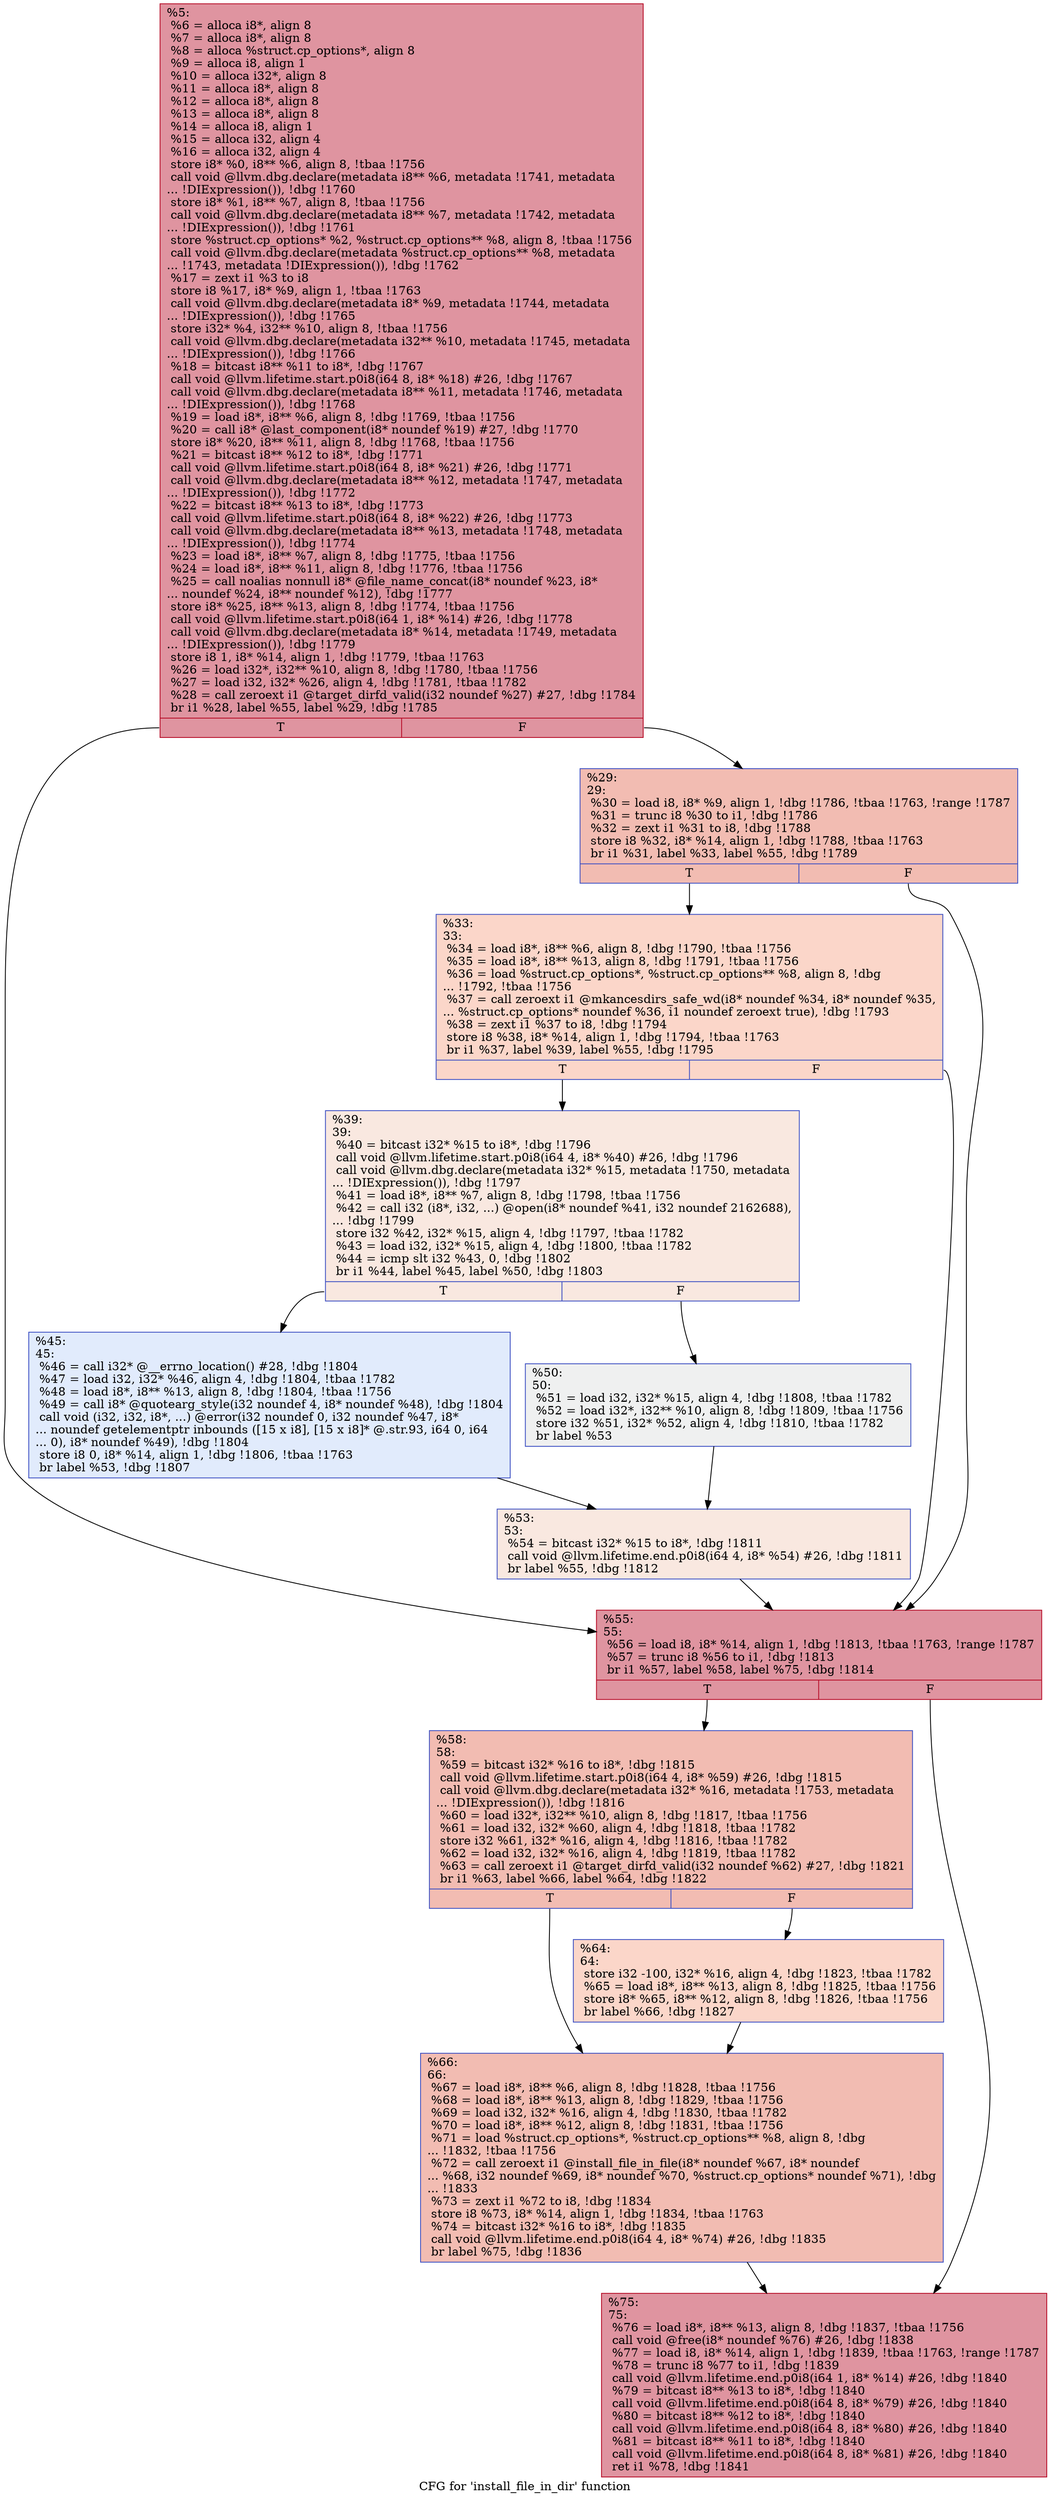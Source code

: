 digraph "CFG for 'install_file_in_dir' function" {
	label="CFG for 'install_file_in_dir' function";

	Node0x16d5590 [shape=record,color="#b70d28ff", style=filled, fillcolor="#b70d2870",label="{%5:\l  %6 = alloca i8*, align 8\l  %7 = alloca i8*, align 8\l  %8 = alloca %struct.cp_options*, align 8\l  %9 = alloca i8, align 1\l  %10 = alloca i32*, align 8\l  %11 = alloca i8*, align 8\l  %12 = alloca i8*, align 8\l  %13 = alloca i8*, align 8\l  %14 = alloca i8, align 1\l  %15 = alloca i32, align 4\l  %16 = alloca i32, align 4\l  store i8* %0, i8** %6, align 8, !tbaa !1756\l  call void @llvm.dbg.declare(metadata i8** %6, metadata !1741, metadata\l... !DIExpression()), !dbg !1760\l  store i8* %1, i8** %7, align 8, !tbaa !1756\l  call void @llvm.dbg.declare(metadata i8** %7, metadata !1742, metadata\l... !DIExpression()), !dbg !1761\l  store %struct.cp_options* %2, %struct.cp_options** %8, align 8, !tbaa !1756\l  call void @llvm.dbg.declare(metadata %struct.cp_options** %8, metadata\l... !1743, metadata !DIExpression()), !dbg !1762\l  %17 = zext i1 %3 to i8\l  store i8 %17, i8* %9, align 1, !tbaa !1763\l  call void @llvm.dbg.declare(metadata i8* %9, metadata !1744, metadata\l... !DIExpression()), !dbg !1765\l  store i32* %4, i32** %10, align 8, !tbaa !1756\l  call void @llvm.dbg.declare(metadata i32** %10, metadata !1745, metadata\l... !DIExpression()), !dbg !1766\l  %18 = bitcast i8** %11 to i8*, !dbg !1767\l  call void @llvm.lifetime.start.p0i8(i64 8, i8* %18) #26, !dbg !1767\l  call void @llvm.dbg.declare(metadata i8** %11, metadata !1746, metadata\l... !DIExpression()), !dbg !1768\l  %19 = load i8*, i8** %6, align 8, !dbg !1769, !tbaa !1756\l  %20 = call i8* @last_component(i8* noundef %19) #27, !dbg !1770\l  store i8* %20, i8** %11, align 8, !dbg !1768, !tbaa !1756\l  %21 = bitcast i8** %12 to i8*, !dbg !1771\l  call void @llvm.lifetime.start.p0i8(i64 8, i8* %21) #26, !dbg !1771\l  call void @llvm.dbg.declare(metadata i8** %12, metadata !1747, metadata\l... !DIExpression()), !dbg !1772\l  %22 = bitcast i8** %13 to i8*, !dbg !1773\l  call void @llvm.lifetime.start.p0i8(i64 8, i8* %22) #26, !dbg !1773\l  call void @llvm.dbg.declare(metadata i8** %13, metadata !1748, metadata\l... !DIExpression()), !dbg !1774\l  %23 = load i8*, i8** %7, align 8, !dbg !1775, !tbaa !1756\l  %24 = load i8*, i8** %11, align 8, !dbg !1776, !tbaa !1756\l  %25 = call noalias nonnull i8* @file_name_concat(i8* noundef %23, i8*\l... noundef %24, i8** noundef %12), !dbg !1777\l  store i8* %25, i8** %13, align 8, !dbg !1774, !tbaa !1756\l  call void @llvm.lifetime.start.p0i8(i64 1, i8* %14) #26, !dbg !1778\l  call void @llvm.dbg.declare(metadata i8* %14, metadata !1749, metadata\l... !DIExpression()), !dbg !1779\l  store i8 1, i8* %14, align 1, !dbg !1779, !tbaa !1763\l  %26 = load i32*, i32** %10, align 8, !dbg !1780, !tbaa !1756\l  %27 = load i32, i32* %26, align 4, !dbg !1781, !tbaa !1782\l  %28 = call zeroext i1 @target_dirfd_valid(i32 noundef %27) #27, !dbg !1784\l  br i1 %28, label %55, label %29, !dbg !1785\l|{<s0>T|<s1>F}}"];
	Node0x16d5590:s0 -> Node0x16d5930;
	Node0x16d5590:s1 -> Node0x16d5750;
	Node0x16d5750 [shape=record,color="#3d50c3ff", style=filled, fillcolor="#e1675170",label="{%29:\l29:                                               \l  %30 = load i8, i8* %9, align 1, !dbg !1786, !tbaa !1763, !range !1787\l  %31 = trunc i8 %30 to i1, !dbg !1786\l  %32 = zext i1 %31 to i8, !dbg !1788\l  store i8 %32, i8* %14, align 1, !dbg !1788, !tbaa !1763\l  br i1 %31, label %33, label %55, !dbg !1789\l|{<s0>T|<s1>F}}"];
	Node0x16d5750:s0 -> Node0x16d57a0;
	Node0x16d5750:s1 -> Node0x16d5930;
	Node0x16d57a0 [shape=record,color="#3d50c3ff", style=filled, fillcolor="#f6a38570",label="{%33:\l33:                                               \l  %34 = load i8*, i8** %6, align 8, !dbg !1790, !tbaa !1756\l  %35 = load i8*, i8** %13, align 8, !dbg !1791, !tbaa !1756\l  %36 = load %struct.cp_options*, %struct.cp_options** %8, align 8, !dbg\l... !1792, !tbaa !1756\l  %37 = call zeroext i1 @mkancesdirs_safe_wd(i8* noundef %34, i8* noundef %35,\l... %struct.cp_options* noundef %36, i1 noundef zeroext true), !dbg !1793\l  %38 = zext i1 %37 to i8, !dbg !1794\l  store i8 %38, i8* %14, align 1, !dbg !1794, !tbaa !1763\l  br i1 %37, label %39, label %55, !dbg !1795\l|{<s0>T|<s1>F}}"];
	Node0x16d57a0:s0 -> Node0x16d57f0;
	Node0x16d57a0:s1 -> Node0x16d5930;
	Node0x16d57f0 [shape=record,color="#3d50c3ff", style=filled, fillcolor="#f1ccb870",label="{%39:\l39:                                               \l  %40 = bitcast i32* %15 to i8*, !dbg !1796\l  call void @llvm.lifetime.start.p0i8(i64 4, i8* %40) #26, !dbg !1796\l  call void @llvm.dbg.declare(metadata i32* %15, metadata !1750, metadata\l... !DIExpression()), !dbg !1797\l  %41 = load i8*, i8** %7, align 8, !dbg !1798, !tbaa !1756\l  %42 = call i32 (i8*, i32, ...) @open(i8* noundef %41, i32 noundef 2162688),\l... !dbg !1799\l  store i32 %42, i32* %15, align 4, !dbg !1797, !tbaa !1782\l  %43 = load i32, i32* %15, align 4, !dbg !1800, !tbaa !1782\l  %44 = icmp slt i32 %43, 0, !dbg !1802\l  br i1 %44, label %45, label %50, !dbg !1803\l|{<s0>T|<s1>F}}"];
	Node0x16d57f0:s0 -> Node0x16d5840;
	Node0x16d57f0:s1 -> Node0x16d5890;
	Node0x16d5840 [shape=record,color="#3d50c3ff", style=filled, fillcolor="#bbd1f870",label="{%45:\l45:                                               \l  %46 = call i32* @__errno_location() #28, !dbg !1804\l  %47 = load i32, i32* %46, align 4, !dbg !1804, !tbaa !1782\l  %48 = load i8*, i8** %13, align 8, !dbg !1804, !tbaa !1756\l  %49 = call i8* @quotearg_style(i32 noundef 4, i8* noundef %48), !dbg !1804\l  call void (i32, i32, i8*, ...) @error(i32 noundef 0, i32 noundef %47, i8*\l... noundef getelementptr inbounds ([15 x i8], [15 x i8]* @.str.93, i64 0, i64\l... 0), i8* noundef %49), !dbg !1804\l  store i8 0, i8* %14, align 1, !dbg !1806, !tbaa !1763\l  br label %53, !dbg !1807\l}"];
	Node0x16d5840 -> Node0x16d58e0;
	Node0x16d5890 [shape=record,color="#3d50c3ff", style=filled, fillcolor="#dbdcde70",label="{%50:\l50:                                               \l  %51 = load i32, i32* %15, align 4, !dbg !1808, !tbaa !1782\l  %52 = load i32*, i32** %10, align 8, !dbg !1809, !tbaa !1756\l  store i32 %51, i32* %52, align 4, !dbg !1810, !tbaa !1782\l  br label %53\l}"];
	Node0x16d5890 -> Node0x16d58e0;
	Node0x16d58e0 [shape=record,color="#3d50c3ff", style=filled, fillcolor="#f1ccb870",label="{%53:\l53:                                               \l  %54 = bitcast i32* %15 to i8*, !dbg !1811\l  call void @llvm.lifetime.end.p0i8(i64 4, i8* %54) #26, !dbg !1811\l  br label %55, !dbg !1812\l}"];
	Node0x16d58e0 -> Node0x16d5930;
	Node0x16d5930 [shape=record,color="#b70d28ff", style=filled, fillcolor="#b70d2870",label="{%55:\l55:                                               \l  %56 = load i8, i8* %14, align 1, !dbg !1813, !tbaa !1763, !range !1787\l  %57 = trunc i8 %56 to i1, !dbg !1813\l  br i1 %57, label %58, label %75, !dbg !1814\l|{<s0>T|<s1>F}}"];
	Node0x16d5930:s0 -> Node0x16d5980;
	Node0x16d5930:s1 -> Node0x16d5a70;
	Node0x16d5980 [shape=record,color="#3d50c3ff", style=filled, fillcolor="#e1675170",label="{%58:\l58:                                               \l  %59 = bitcast i32* %16 to i8*, !dbg !1815\l  call void @llvm.lifetime.start.p0i8(i64 4, i8* %59) #26, !dbg !1815\l  call void @llvm.dbg.declare(metadata i32* %16, metadata !1753, metadata\l... !DIExpression()), !dbg !1816\l  %60 = load i32*, i32** %10, align 8, !dbg !1817, !tbaa !1756\l  %61 = load i32, i32* %60, align 4, !dbg !1818, !tbaa !1782\l  store i32 %61, i32* %16, align 4, !dbg !1816, !tbaa !1782\l  %62 = load i32, i32* %16, align 4, !dbg !1819, !tbaa !1782\l  %63 = call zeroext i1 @target_dirfd_valid(i32 noundef %62) #27, !dbg !1821\l  br i1 %63, label %66, label %64, !dbg !1822\l|{<s0>T|<s1>F}}"];
	Node0x16d5980:s0 -> Node0x16d5a20;
	Node0x16d5980:s1 -> Node0x16d59d0;
	Node0x16d59d0 [shape=record,color="#3d50c3ff", style=filled, fillcolor="#f6a38570",label="{%64:\l64:                                               \l  store i32 -100, i32* %16, align 4, !dbg !1823, !tbaa !1782\l  %65 = load i8*, i8** %13, align 8, !dbg !1825, !tbaa !1756\l  store i8* %65, i8** %12, align 8, !dbg !1826, !tbaa !1756\l  br label %66, !dbg !1827\l}"];
	Node0x16d59d0 -> Node0x16d5a20;
	Node0x16d5a20 [shape=record,color="#3d50c3ff", style=filled, fillcolor="#e1675170",label="{%66:\l66:                                               \l  %67 = load i8*, i8** %6, align 8, !dbg !1828, !tbaa !1756\l  %68 = load i8*, i8** %13, align 8, !dbg !1829, !tbaa !1756\l  %69 = load i32, i32* %16, align 4, !dbg !1830, !tbaa !1782\l  %70 = load i8*, i8** %12, align 8, !dbg !1831, !tbaa !1756\l  %71 = load %struct.cp_options*, %struct.cp_options** %8, align 8, !dbg\l... !1832, !tbaa !1756\l  %72 = call zeroext i1 @install_file_in_file(i8* noundef %67, i8* noundef\l... %68, i32 noundef %69, i8* noundef %70, %struct.cp_options* noundef %71), !dbg\l... !1833\l  %73 = zext i1 %72 to i8, !dbg !1834\l  store i8 %73, i8* %14, align 1, !dbg !1834, !tbaa !1763\l  %74 = bitcast i32* %16 to i8*, !dbg !1835\l  call void @llvm.lifetime.end.p0i8(i64 4, i8* %74) #26, !dbg !1835\l  br label %75, !dbg !1836\l}"];
	Node0x16d5a20 -> Node0x16d5a70;
	Node0x16d5a70 [shape=record,color="#b70d28ff", style=filled, fillcolor="#b70d2870",label="{%75:\l75:                                               \l  %76 = load i8*, i8** %13, align 8, !dbg !1837, !tbaa !1756\l  call void @free(i8* noundef %76) #26, !dbg !1838\l  %77 = load i8, i8* %14, align 1, !dbg !1839, !tbaa !1763, !range !1787\l  %78 = trunc i8 %77 to i1, !dbg !1839\l  call void @llvm.lifetime.end.p0i8(i64 1, i8* %14) #26, !dbg !1840\l  %79 = bitcast i8** %13 to i8*, !dbg !1840\l  call void @llvm.lifetime.end.p0i8(i64 8, i8* %79) #26, !dbg !1840\l  %80 = bitcast i8** %12 to i8*, !dbg !1840\l  call void @llvm.lifetime.end.p0i8(i64 8, i8* %80) #26, !dbg !1840\l  %81 = bitcast i8** %11 to i8*, !dbg !1840\l  call void @llvm.lifetime.end.p0i8(i64 8, i8* %81) #26, !dbg !1840\l  ret i1 %78, !dbg !1841\l}"];
}
